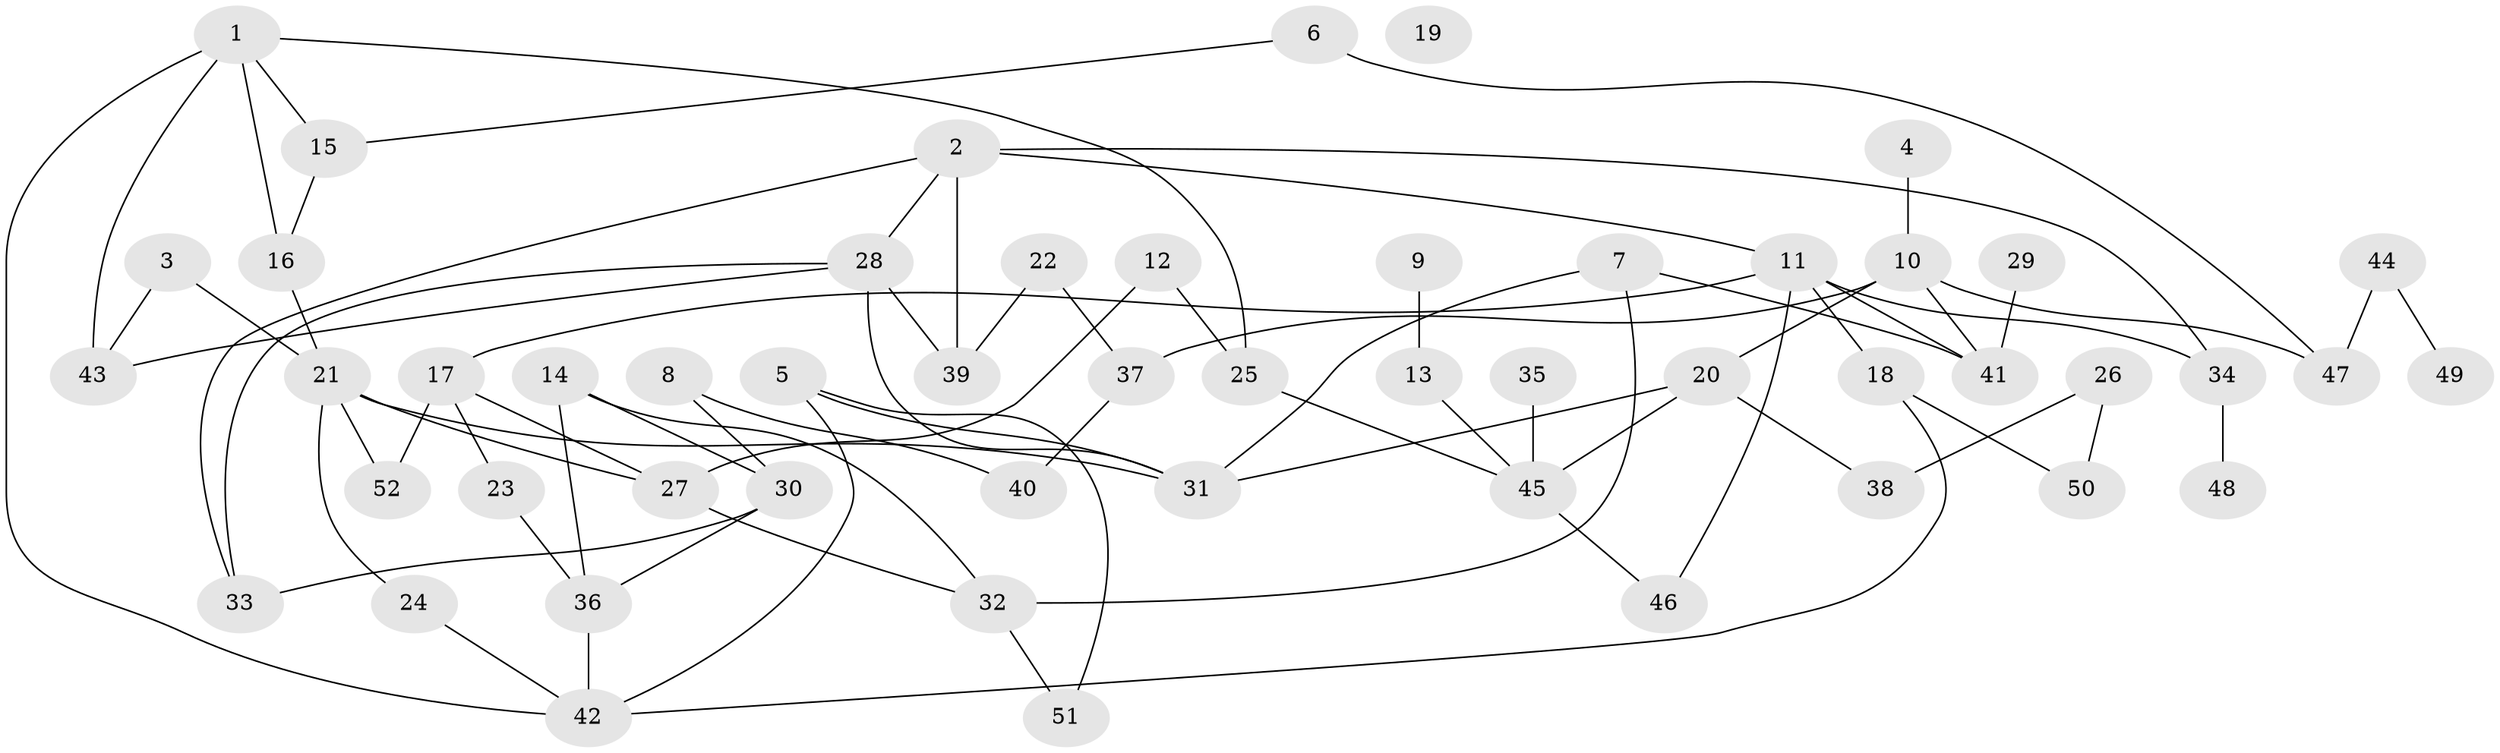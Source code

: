 // Generated by graph-tools (version 1.1) at 2025/49/03/09/25 03:49:12]
// undirected, 52 vertices, 76 edges
graph export_dot {
graph [start="1"]
  node [color=gray90,style=filled];
  1;
  2;
  3;
  4;
  5;
  6;
  7;
  8;
  9;
  10;
  11;
  12;
  13;
  14;
  15;
  16;
  17;
  18;
  19;
  20;
  21;
  22;
  23;
  24;
  25;
  26;
  27;
  28;
  29;
  30;
  31;
  32;
  33;
  34;
  35;
  36;
  37;
  38;
  39;
  40;
  41;
  42;
  43;
  44;
  45;
  46;
  47;
  48;
  49;
  50;
  51;
  52;
  1 -- 15;
  1 -- 16;
  1 -- 25;
  1 -- 42;
  1 -- 43;
  2 -- 11;
  2 -- 28;
  2 -- 33;
  2 -- 34;
  2 -- 39;
  3 -- 21;
  3 -- 43;
  4 -- 10;
  5 -- 31;
  5 -- 42;
  5 -- 51;
  6 -- 15;
  6 -- 47;
  7 -- 31;
  7 -- 32;
  7 -- 41;
  8 -- 30;
  8 -- 40;
  9 -- 13;
  10 -- 20;
  10 -- 37;
  10 -- 41;
  10 -- 47;
  11 -- 17;
  11 -- 18;
  11 -- 34;
  11 -- 41;
  11 -- 46;
  12 -- 25;
  12 -- 27;
  13 -- 45;
  14 -- 30;
  14 -- 32;
  14 -- 36;
  15 -- 16;
  16 -- 21;
  17 -- 23;
  17 -- 27;
  17 -- 52;
  18 -- 42;
  18 -- 50;
  20 -- 31;
  20 -- 38;
  20 -- 45;
  21 -- 24;
  21 -- 27;
  21 -- 31;
  21 -- 52;
  22 -- 37;
  22 -- 39;
  23 -- 36;
  24 -- 42;
  25 -- 45;
  26 -- 38;
  26 -- 50;
  27 -- 32;
  28 -- 31;
  28 -- 33;
  28 -- 39;
  28 -- 43;
  29 -- 41;
  30 -- 33;
  30 -- 36;
  32 -- 51;
  34 -- 48;
  35 -- 45;
  36 -- 42;
  37 -- 40;
  44 -- 47;
  44 -- 49;
  45 -- 46;
}

